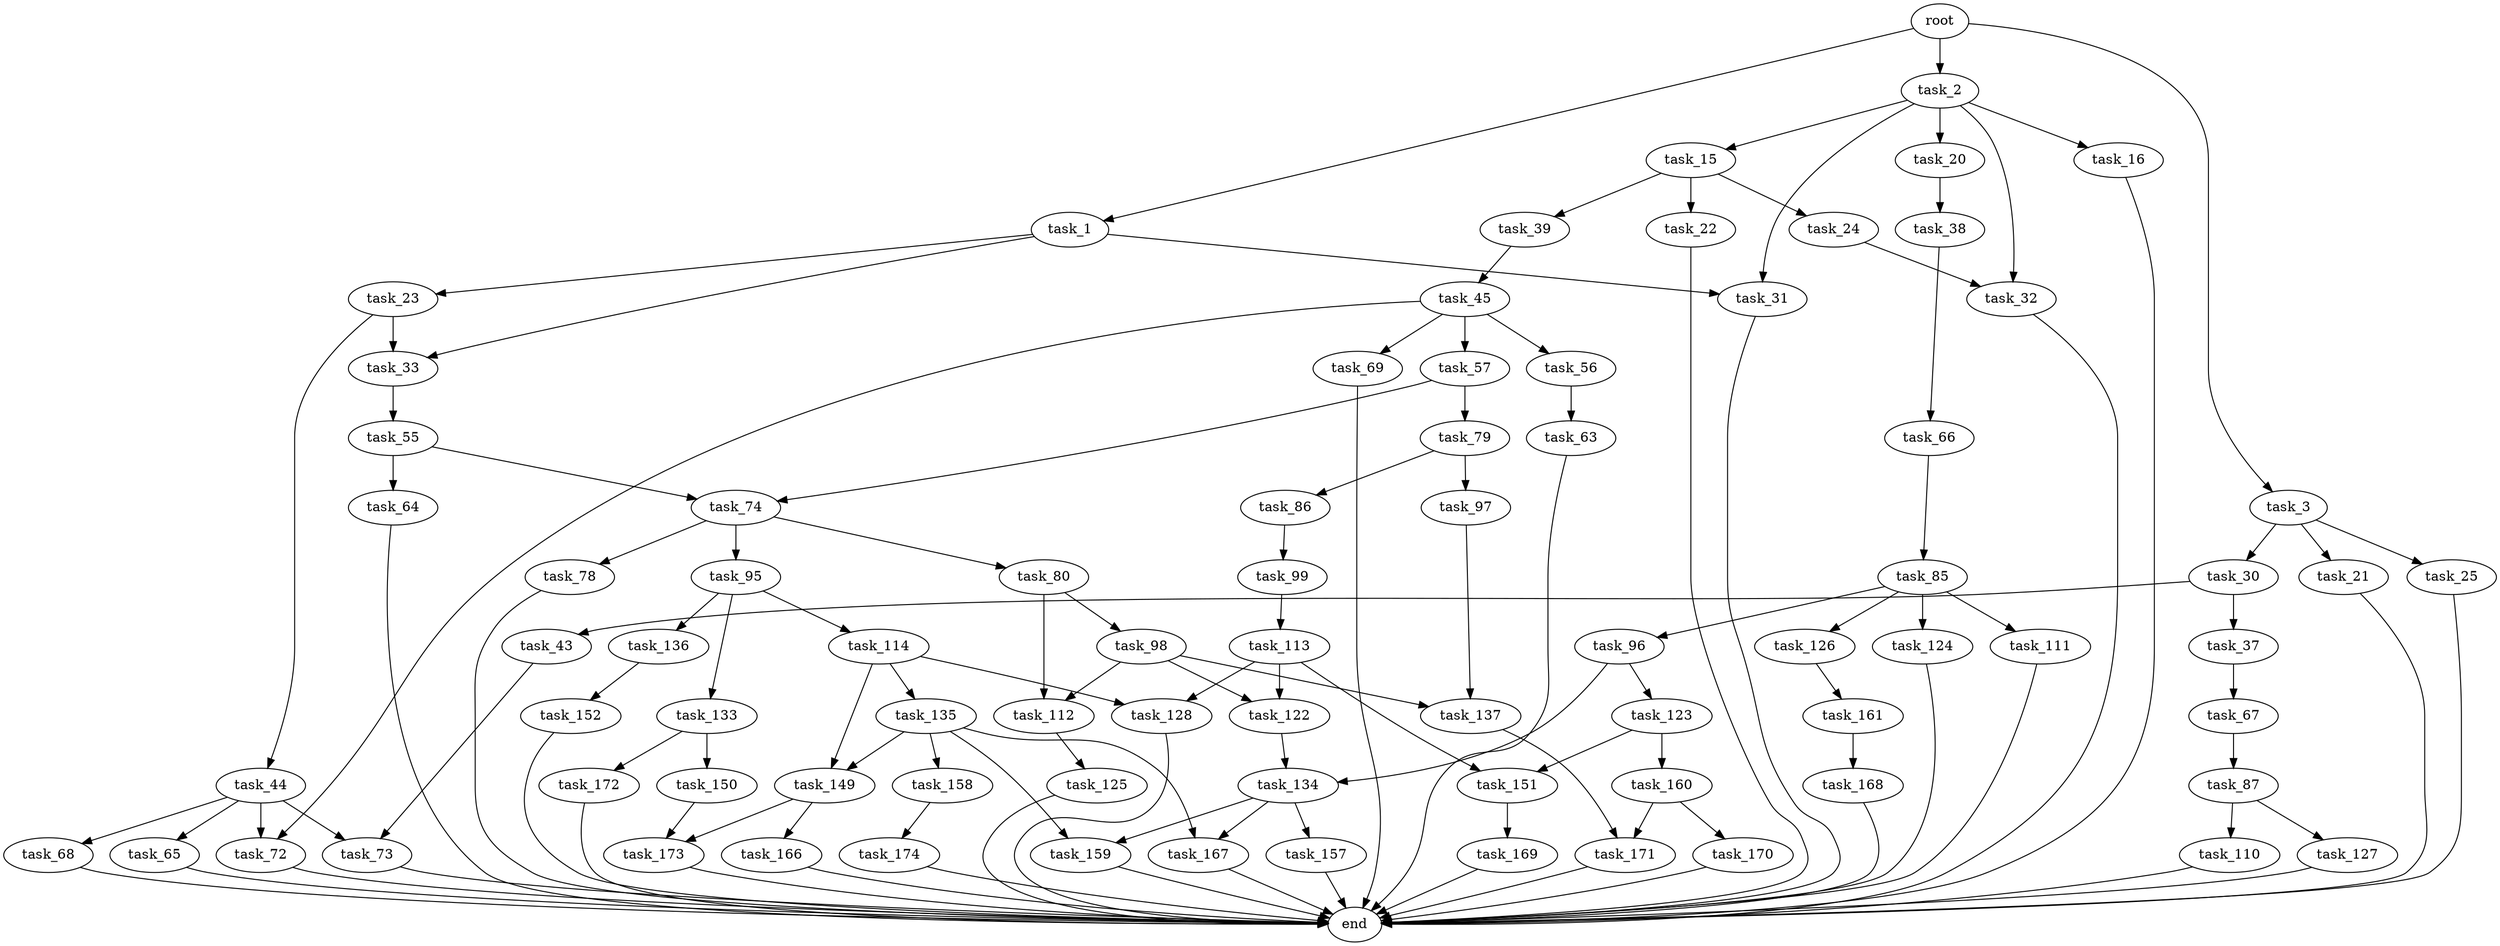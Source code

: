 digraph G {
  root [size="0.000000"];
  task_1 [size="778389204060.000000"];
  task_2 [size="22966336600.000000"];
  task_3 [size="137969551460.000000"];
  task_23 [size="22969621964.000000"];
  task_31 [size="602582201897.000000"];
  task_33 [size="782757789696.000000"];
  task_15 [size="5120223009.000000"];
  task_16 [size="7354379568.000000"];
  task_20 [size="13962065300.000000"];
  task_32 [size="18497628938.000000"];
  task_21 [size="1854183070.000000"];
  task_25 [size="368293445632.000000"];
  task_30 [size="782757789696.000000"];
  task_22 [size="1601173586.000000"];
  task_24 [size="231928233984.000000"];
  task_39 [size="31309328348.000000"];
  end [size="0.000000"];
  task_38 [size="68719476736.000000"];
  task_44 [size="124008183690.000000"];
  task_37 [size="231928233984.000000"];
  task_43 [size="368293445632.000000"];
  task_55 [size="103984838100.000000"];
  task_67 [size="23107473491.000000"];
  task_66 [size="1508581814.000000"];
  task_45 [size="25449663993.000000"];
  task_73 [size="18411926820.000000"];
  task_65 [size="575163341220.000000"];
  task_68 [size="187139362307.000000"];
  task_72 [size="19370862706.000000"];
  task_56 [size="29084840964.000000"];
  task_57 [size="231928233984.000000"];
  task_69 [size="34977804098.000000"];
  task_64 [size="2038748858.000000"];
  task_74 [size="549755813888.000000"];
  task_63 [size="6954522489.000000"];
  task_79 [size="1192361815.000000"];
  task_85 [size="32380774124.000000"];
  task_87 [size="368293445632.000000"];
  task_78 [size="549755813888.000000"];
  task_80 [size="86232855165.000000"];
  task_95 [size="549755813888.000000"];
  task_86 [size="187611601404.000000"];
  task_97 [size="5481617933.000000"];
  task_98 [size="1017408136.000000"];
  task_112 [size="234029697036.000000"];
  task_96 [size="292491558449.000000"];
  task_111 [size="6731811700.000000"];
  task_124 [size="231928233984.000000"];
  task_126 [size="248858840097.000000"];
  task_99 [size="270830417552.000000"];
  task_110 [size="13559721859.000000"];
  task_127 [size="97246496868.000000"];
  task_114 [size="477763806988.000000"];
  task_133 [size="1073741824000.000000"];
  task_136 [size="59924713746.000000"];
  task_123 [size="47174671234.000000"];
  task_134 [size="524773014201.000000"];
  task_137 [size="17934120159.000000"];
  task_122 [size="8589934592.000000"];
  task_113 [size="261528620951.000000"];
  task_125 [size="11973693912.000000"];
  task_128 [size="368293445632.000000"];
  task_151 [size="782757789696.000000"];
  task_135 [size="549755813888.000000"];
  task_149 [size="549755813888.000000"];
  task_160 [size="9187837270.000000"];
  task_161 [size="855487394855.000000"];
  task_150 [size="549755813888.000000"];
  task_172 [size="1451116049.000000"];
  task_157 [size="1073741824000.000000"];
  task_159 [size="20503662532.000000"];
  task_167 [size="13589488154.000000"];
  task_158 [size="3869760696.000000"];
  task_152 [size="514213612.000000"];
  task_171 [size="68719476736.000000"];
  task_166 [size="2860476676.000000"];
  task_173 [size="183815848320.000000"];
  task_169 [size="31552665694.000000"];
  task_174 [size="1144665244.000000"];
  task_170 [size="53759576832.000000"];
  task_168 [size="45925786841.000000"];

  root -> task_1 [size="1.000000"];
  root -> task_2 [size="1.000000"];
  root -> task_3 [size="1.000000"];
  task_1 -> task_23 [size="536870912.000000"];
  task_1 -> task_31 [size="536870912.000000"];
  task_1 -> task_33 [size="536870912.000000"];
  task_2 -> task_15 [size="536870912.000000"];
  task_2 -> task_16 [size="536870912.000000"];
  task_2 -> task_20 [size="536870912.000000"];
  task_2 -> task_31 [size="536870912.000000"];
  task_2 -> task_32 [size="536870912.000000"];
  task_3 -> task_21 [size="536870912.000000"];
  task_3 -> task_25 [size="536870912.000000"];
  task_3 -> task_30 [size="536870912.000000"];
  task_23 -> task_33 [size="411041792.000000"];
  task_23 -> task_44 [size="411041792.000000"];
  task_31 -> end [size="1.000000"];
  task_33 -> task_55 [size="679477248.000000"];
  task_15 -> task_22 [size="209715200.000000"];
  task_15 -> task_24 [size="209715200.000000"];
  task_15 -> task_39 [size="209715200.000000"];
  task_16 -> end [size="1.000000"];
  task_20 -> task_38 [size="838860800.000000"];
  task_32 -> end [size="1.000000"];
  task_21 -> end [size="1.000000"];
  task_25 -> end [size="1.000000"];
  task_30 -> task_37 [size="679477248.000000"];
  task_30 -> task_43 [size="679477248.000000"];
  task_22 -> end [size="1.000000"];
  task_24 -> task_32 [size="301989888.000000"];
  task_39 -> task_45 [size="536870912.000000"];
  task_38 -> task_66 [size="134217728.000000"];
  task_44 -> task_65 [size="411041792.000000"];
  task_44 -> task_68 [size="411041792.000000"];
  task_44 -> task_72 [size="411041792.000000"];
  task_44 -> task_73 [size="411041792.000000"];
  task_37 -> task_67 [size="301989888.000000"];
  task_43 -> task_73 [size="411041792.000000"];
  task_55 -> task_64 [size="134217728.000000"];
  task_55 -> task_74 [size="134217728.000000"];
  task_67 -> task_87 [size="838860800.000000"];
  task_66 -> task_85 [size="33554432.000000"];
  task_45 -> task_56 [size="679477248.000000"];
  task_45 -> task_57 [size="679477248.000000"];
  task_45 -> task_69 [size="679477248.000000"];
  task_45 -> task_72 [size="679477248.000000"];
  task_73 -> end [size="1.000000"];
  task_65 -> end [size="1.000000"];
  task_68 -> end [size="1.000000"];
  task_72 -> end [size="1.000000"];
  task_56 -> task_63 [size="33554432.000000"];
  task_57 -> task_74 [size="301989888.000000"];
  task_57 -> task_79 [size="301989888.000000"];
  task_69 -> end [size="1.000000"];
  task_64 -> end [size="1.000000"];
  task_74 -> task_78 [size="536870912.000000"];
  task_74 -> task_80 [size="536870912.000000"];
  task_74 -> task_95 [size="536870912.000000"];
  task_63 -> end [size="1.000000"];
  task_79 -> task_86 [size="75497472.000000"];
  task_79 -> task_97 [size="75497472.000000"];
  task_85 -> task_96 [size="679477248.000000"];
  task_85 -> task_111 [size="679477248.000000"];
  task_85 -> task_124 [size="679477248.000000"];
  task_85 -> task_126 [size="679477248.000000"];
  task_87 -> task_110 [size="411041792.000000"];
  task_87 -> task_127 [size="411041792.000000"];
  task_78 -> end [size="1.000000"];
  task_80 -> task_98 [size="75497472.000000"];
  task_80 -> task_112 [size="75497472.000000"];
  task_95 -> task_114 [size="536870912.000000"];
  task_95 -> task_133 [size="536870912.000000"];
  task_95 -> task_136 [size="536870912.000000"];
  task_86 -> task_99 [size="134217728.000000"];
  task_97 -> task_137 [size="134217728.000000"];
  task_98 -> task_112 [size="33554432.000000"];
  task_98 -> task_122 [size="33554432.000000"];
  task_98 -> task_137 [size="33554432.000000"];
  task_112 -> task_125 [size="209715200.000000"];
  task_96 -> task_123 [size="209715200.000000"];
  task_96 -> task_134 [size="209715200.000000"];
  task_111 -> end [size="1.000000"];
  task_124 -> end [size="1.000000"];
  task_126 -> task_161 [size="209715200.000000"];
  task_99 -> task_113 [size="301989888.000000"];
  task_110 -> end [size="1.000000"];
  task_127 -> end [size="1.000000"];
  task_114 -> task_128 [size="536870912.000000"];
  task_114 -> task_135 [size="536870912.000000"];
  task_114 -> task_149 [size="536870912.000000"];
  task_133 -> task_150 [size="838860800.000000"];
  task_133 -> task_172 [size="838860800.000000"];
  task_136 -> task_152 [size="209715200.000000"];
  task_123 -> task_151 [size="838860800.000000"];
  task_123 -> task_160 [size="838860800.000000"];
  task_134 -> task_157 [size="679477248.000000"];
  task_134 -> task_159 [size="679477248.000000"];
  task_134 -> task_167 [size="679477248.000000"];
  task_137 -> task_171 [size="411041792.000000"];
  task_122 -> task_134 [size="33554432.000000"];
  task_113 -> task_122 [size="411041792.000000"];
  task_113 -> task_128 [size="411041792.000000"];
  task_113 -> task_151 [size="411041792.000000"];
  task_125 -> end [size="1.000000"];
  task_128 -> end [size="1.000000"];
  task_151 -> task_169 [size="679477248.000000"];
  task_135 -> task_149 [size="536870912.000000"];
  task_135 -> task_158 [size="536870912.000000"];
  task_135 -> task_159 [size="536870912.000000"];
  task_135 -> task_167 [size="536870912.000000"];
  task_149 -> task_166 [size="536870912.000000"];
  task_149 -> task_173 [size="536870912.000000"];
  task_160 -> task_170 [size="209715200.000000"];
  task_160 -> task_171 [size="209715200.000000"];
  task_161 -> task_168 [size="679477248.000000"];
  task_150 -> task_173 [size="536870912.000000"];
  task_172 -> end [size="1.000000"];
  task_157 -> end [size="1.000000"];
  task_159 -> end [size="1.000000"];
  task_167 -> end [size="1.000000"];
  task_158 -> task_174 [size="134217728.000000"];
  task_152 -> end [size="1.000000"];
  task_171 -> end [size="1.000000"];
  task_166 -> end [size="1.000000"];
  task_173 -> end [size="1.000000"];
  task_169 -> end [size="1.000000"];
  task_174 -> end [size="1.000000"];
  task_170 -> end [size="1.000000"];
  task_168 -> end [size="1.000000"];
}
